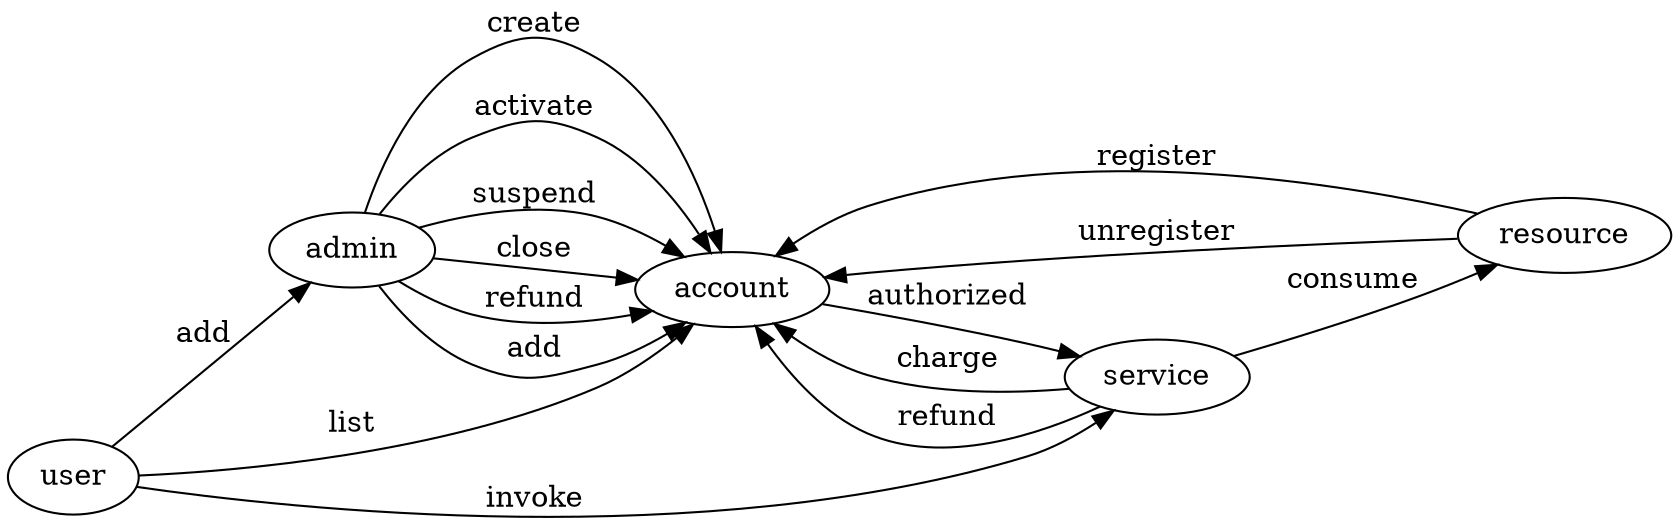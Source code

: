 digraph CreateAccountResource {rankdir=LR;
admin -> account [label="create"]
admin -> account [label="activate"]
admin -> account [label="suspend"]
admin -> account [label="close"]
admin -> account [label="refund"]
user -> admin -> account [label="add"]
resource -> account [label="register"]
resource -> account [label="unregister"]
service -> account [label="charge"]
account -> service [label="authorized"]
service -> account [label="refund"]
user -> service [label="invoke"]
user -> account [label="list"]
service -> resource [label="consume"]
}
